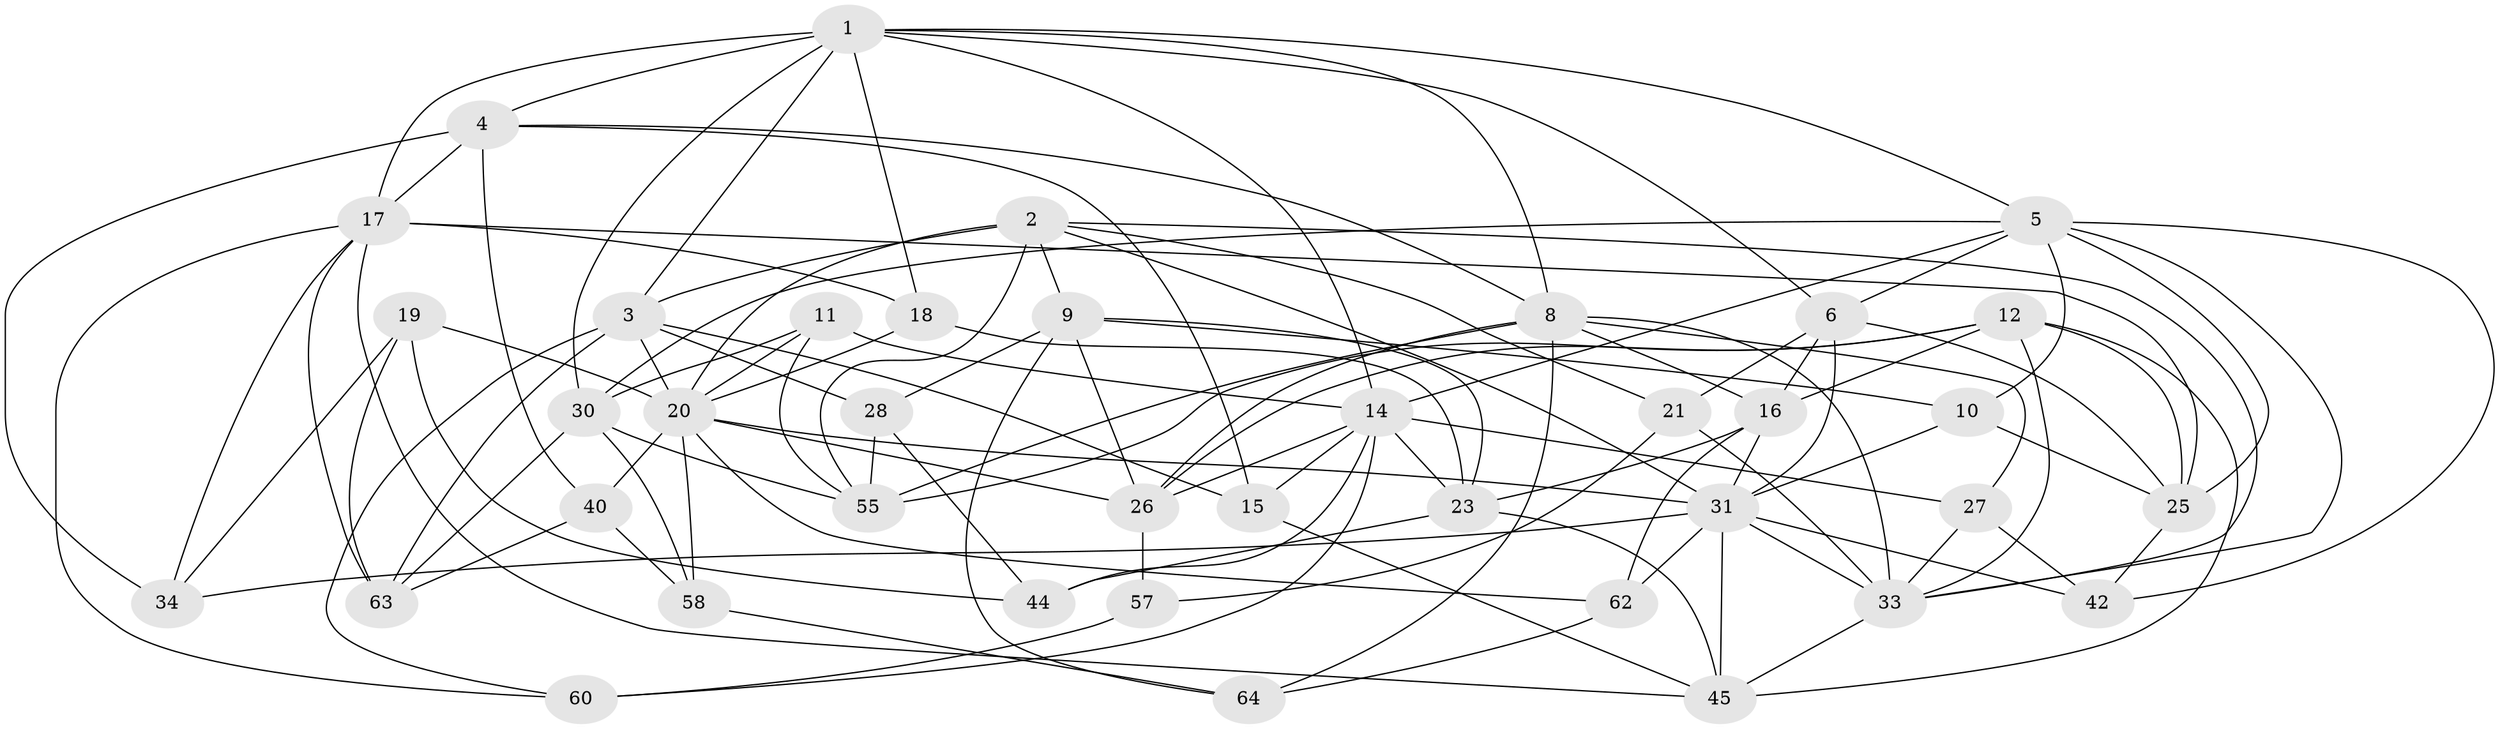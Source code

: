 // original degree distribution, {4: 1.0}
// Generated by graph-tools (version 1.1) at 2025/16/03/09/25 04:16:15]
// undirected, 39 vertices, 111 edges
graph export_dot {
graph [start="1"]
  node [color=gray90,style=filled];
  1 [super="+75+32"];
  2 [super="+74+35"];
  3 [super="+24+22"];
  4 [super="+67"];
  5 [super="+13+52"];
  6 [super="+7"];
  8 [super="+39"];
  9 [super="+69+49"];
  10;
  11;
  12 [super="+56"];
  14 [super="+43+29+51"];
  15;
  16 [super="+72"];
  17 [super="+38+36"];
  18;
  19;
  20 [super="+65+61"];
  21;
  23 [super="+66+59"];
  25 [super="+46"];
  26 [super="+71+54"];
  27;
  28;
  30 [super="+79+47"];
  31 [super="+68+50"];
  33 [super="+41+37"];
  34;
  40;
  42;
  44;
  45 [super="+48"];
  55 [super="+70"];
  57;
  58;
  60;
  62;
  63 [super="+73"];
  64;
  1 -- 6;
  1 -- 18;
  1 -- 30 [weight=2];
  1 -- 17;
  1 -- 3;
  1 -- 4;
  1 -- 14;
  1 -- 8;
  1 -- 5;
  2 -- 21;
  2 -- 33;
  2 -- 31;
  2 -- 3 [weight=2];
  2 -- 55;
  2 -- 9;
  2 -- 20;
  3 -- 15;
  3 -- 20;
  3 -- 63;
  3 -- 28;
  3 -- 60;
  4 -- 15;
  4 -- 40;
  4 -- 17;
  4 -- 34;
  4 -- 8;
  5 -- 42;
  5 -- 10;
  5 -- 30;
  5 -- 14;
  5 -- 25;
  5 -- 6;
  5 -- 33;
  6 -- 16;
  6 -- 25;
  6 -- 21;
  6 -- 31;
  8 -- 55;
  8 -- 26;
  8 -- 16;
  8 -- 64;
  8 -- 27;
  8 -- 33;
  9 -- 26 [weight=2];
  9 -- 23 [weight=2];
  9 -- 28;
  9 -- 64;
  9 -- 10;
  10 -- 25;
  10 -- 31;
  11 -- 55;
  11 -- 14;
  11 -- 30;
  11 -- 20;
  12 -- 26;
  12 -- 45;
  12 -- 25;
  12 -- 33;
  12 -- 55;
  12 -- 16;
  14 -- 27;
  14 -- 44;
  14 -- 15;
  14 -- 23 [weight=2];
  14 -- 26;
  14 -- 60;
  15 -- 45;
  16 -- 31;
  16 -- 23;
  16 -- 62;
  17 -- 25;
  17 -- 18;
  17 -- 45;
  17 -- 34;
  17 -- 60;
  17 -- 63;
  18 -- 23;
  18 -- 20;
  19 -- 44;
  19 -- 34;
  19 -- 63;
  19 -- 20;
  20 -- 58;
  20 -- 40;
  20 -- 31;
  20 -- 26;
  20 -- 62;
  21 -- 57;
  21 -- 33;
  23 -- 44;
  23 -- 45;
  25 -- 42;
  26 -- 57 [weight=2];
  27 -- 42;
  27 -- 33;
  28 -- 55;
  28 -- 44;
  30 -- 58;
  30 -- 63 [weight=2];
  30 -- 55;
  31 -- 42;
  31 -- 45;
  31 -- 34;
  31 -- 62;
  31 -- 33;
  33 -- 45;
  40 -- 58;
  40 -- 63;
  57 -- 60;
  58 -- 64;
  62 -- 64;
}
